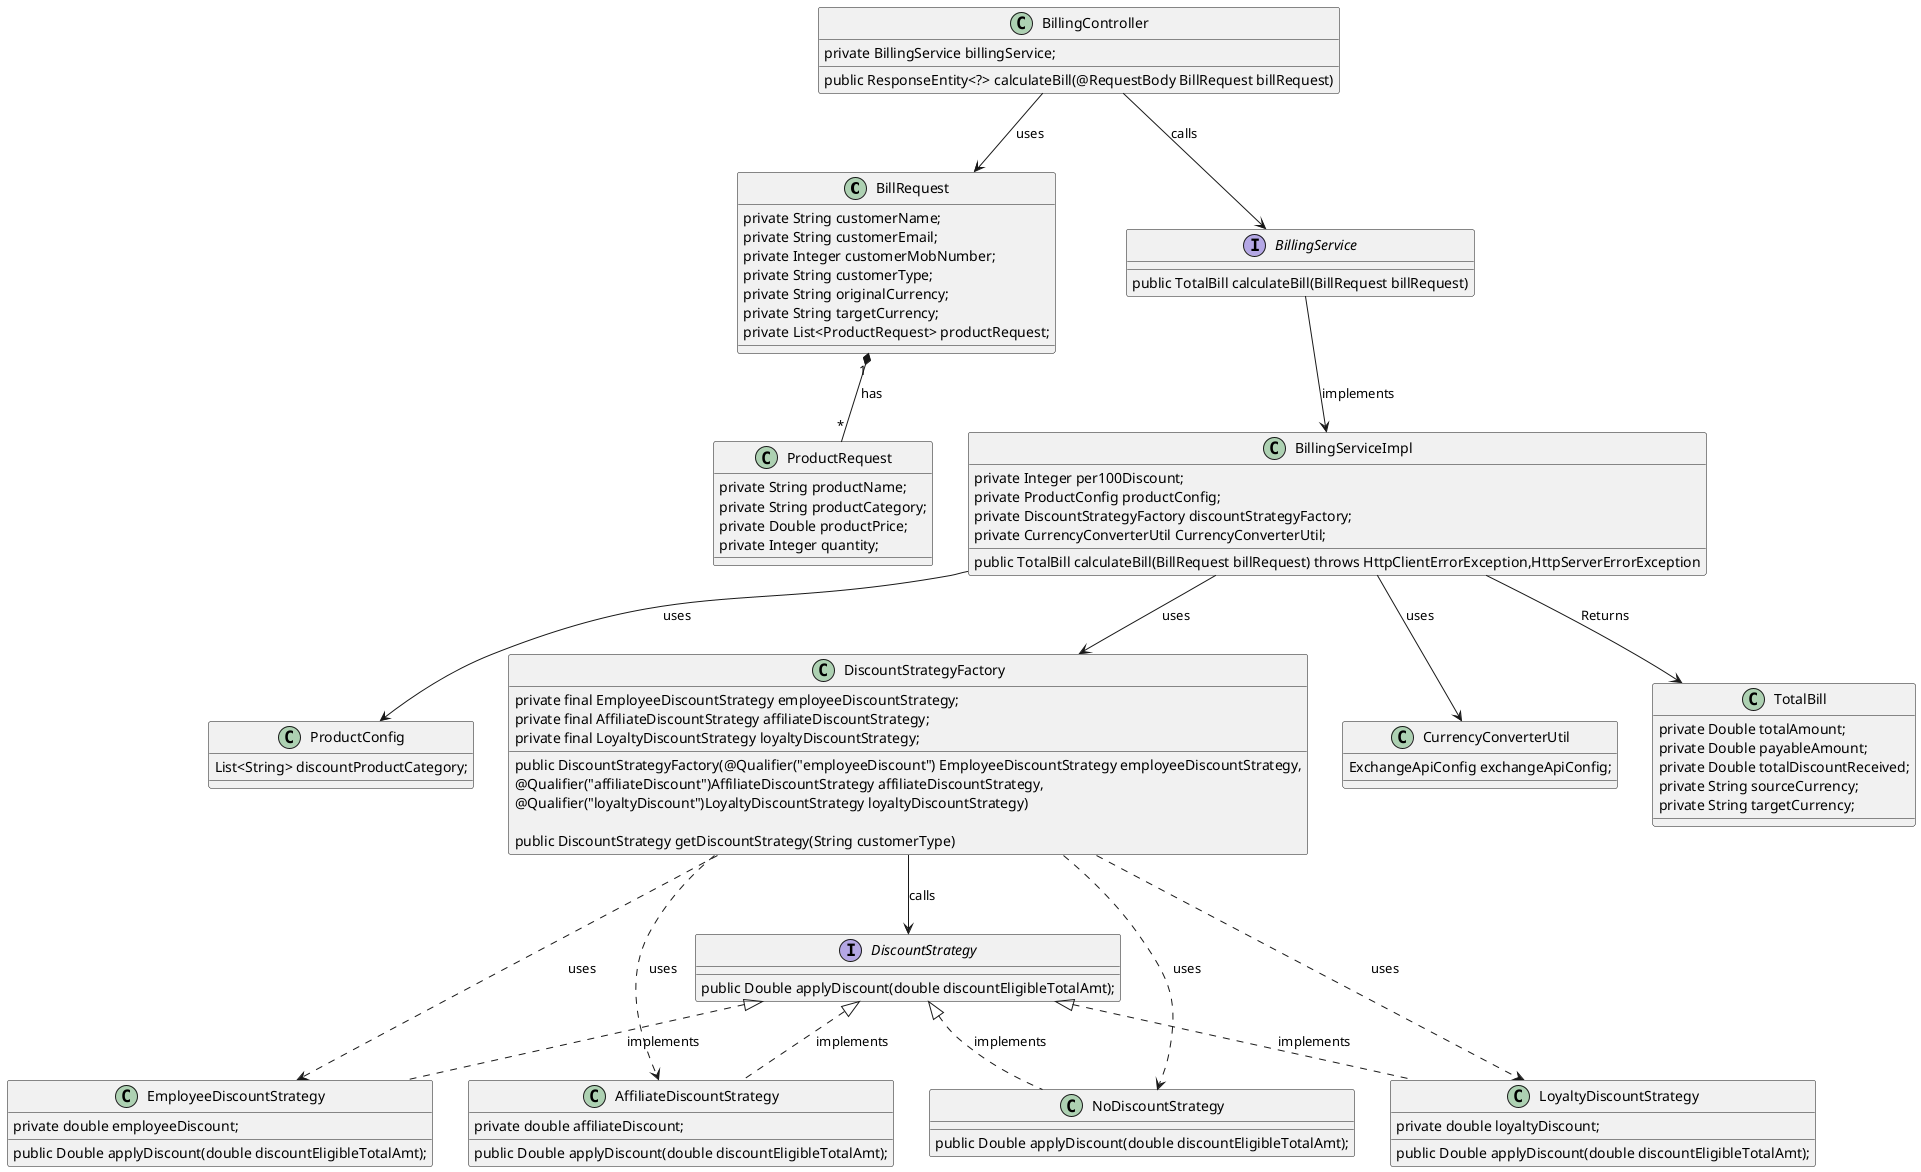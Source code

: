  @startuml
 class BillRequest {
 private String customerName;
 private String customerEmail;
 private Integer customerMobNumber;
 private String customerType;
 private String originalCurrency;
 private String targetCurrency;
 private List<ProductRequest> productRequest;
 }

  class ProductRequest {
   private String productName;
   private String productCategory;
    private Double productPrice;
    private Integer quantity;
 }

 BillRequest "1" *--"*" ProductRequest : has

  class BillingController{
  private BillingService billingService;
  public ResponseEntity<?> calculateBill(@RequestBody BillRequest billRequest)
  }

  BillingController --> BillRequest : uses

  interface BillingService {
  public TotalBill calculateBill(BillRequest billRequest)
  }

  class ProductConfig {
   List<String> discountProductCategory;
  }

   class DiscountStrategyFactory{
       private final EmployeeDiscountStrategy employeeDiscountStrategy;
       private final AffiliateDiscountStrategy affiliateDiscountStrategy;
       private final LoyaltyDiscountStrategy loyaltyDiscountStrategy;

       public DiscountStrategyFactory(@Qualifier("employeeDiscount") EmployeeDiscountStrategy employeeDiscountStrategy,
                                      @Qualifier("affiliateDiscount")AffiliateDiscountStrategy affiliateDiscountStrategy,
                                      @Qualifier("loyaltyDiscount")LoyaltyDiscountStrategy loyaltyDiscountStrategy)

       public DiscountStrategy getDiscountStrategy(String customerType)


  }

    class CurrencyConverterUtil {
     ExchangeApiConfig exchangeApiConfig;
    }




  class BillingServiceImpl {
  private Integer per100Discount;
  private ProductConfig productConfig;
  private DiscountStrategyFactory discountStrategyFactory;
  private CurrencyConverterUtil CurrencyConverterUtil;

  public TotalBill calculateBill(BillRequest billRequest) throws HttpClientErrorException,HttpServerErrorException
 }

 class TotalBill {

     private Double totalAmount;
     private Double payableAmount;
     private Double totalDiscountReceived;
     private String sourceCurrency;
     private String targetCurrency;
     }



  BillingController --> BillingService : calls
  BillingService --> BillingServiceImpl : implements
  BillingServiceImpl --> ProductConfig : uses
  BillingServiceImpl --> DiscountStrategyFactory : uses
  BillingServiceImpl --> CurrencyConverterUtil : uses
  BillingServiceImpl --> TotalBill : "Returns"


  interface DiscountStrategy {
  public Double applyDiscount(double discountEligibleTotalAmt);
  }

  class AffiliateDiscountStrategy {
  private double affiliateDiscount;
  public Double applyDiscount(double discountEligibleTotalAmt);
  }

  class EmployeeDiscountStrategy{
  private double employeeDiscount;
  public Double applyDiscount(double discountEligibleTotalAmt);
  }

  class LoyaltyDiscountStrategy{
  private double loyaltyDiscount;
  public Double applyDiscount(double discountEligibleTotalAmt);
  }

  class NoDiscountStrategy{
  public Double applyDiscount(double discountEligibleTotalAmt);
  }

  DiscountStrategy <|.. EmployeeDiscountStrategy : implements
  DiscountStrategy <|.. AffiliateDiscountStrategy : implements
  DiscountStrategy <|.. LoyaltyDiscountStrategy : implements
  DiscountStrategy <|.. NoDiscountStrategy : implements

  DiscountStrategyFactory --> DiscountStrategy : calls
  DiscountStrategyFactory ..> EmployeeDiscountStrategy : uses
  DiscountStrategyFactory ..> AffiliateDiscountStrategy : uses
  DiscountStrategyFactory ..> LoyaltyDiscountStrategy : uses
  DiscountStrategyFactory ..> NoDiscountStrategy : uses



 }
@enduml